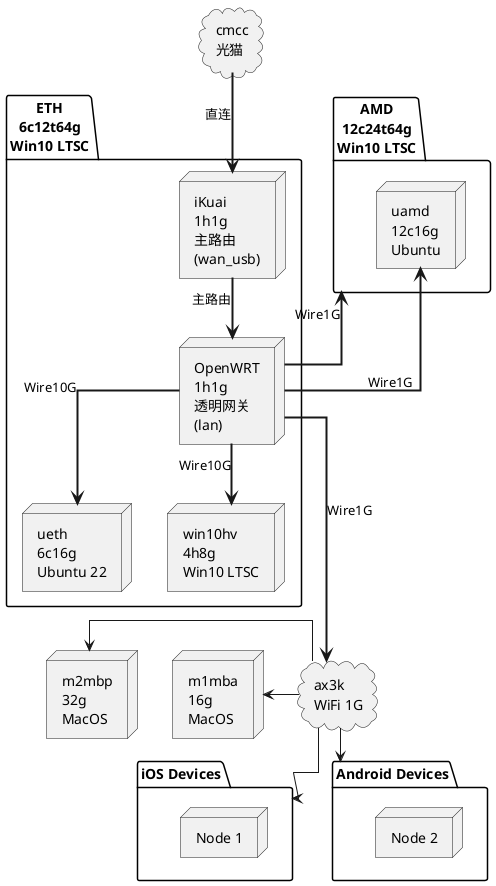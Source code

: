 @startuml
skinparam linetype ortho

' 定义物理机器为包
package "ETH\n6c12t64g\nWin10 LTSC" as ETH {
    node "iKuai\n1h1g\n主路由\n(wan_usb)" as iKuai
    node "OpenWRT\n1h1g\n透明网关\n(lan)" as OpenWRT
    node "ueth\n6c16g\nUbuntu 22" as ueth
    node "win10hv\n4h8g\nWin10 LTSC" as win10hv
}

package "AMD\n12c24t64g\nWin10 LTSC" as AMD {
    node "uamd\n12c16g\nUbuntu" as uamd
}

package  "iOS Devices" as ios {
    node "Node 1" as Node1
}

package "Android Devices"  as android {
    node "Node 2" as Node2
}

' 定义其他物理设备
node "m1mba\n16g\nMacOS" as m1mba
node "m2mbp\n32g\nMacOS" as m2mbp
cloud "ax3k\nWiFi 1G" as ax3k
cloud "cmcc\n光猫" as cmcc

' 定义网络连接
cmcc -down=> iKuai : "直连"
iKuai -down=> OpenWRT : "主路由"

OpenWRT -down=> ueth : "Wire10G"
OpenWRT -down=> win10hv : "Wire10G"
OpenWRT -up=> AMD : "Wire1G"
OpenWRT -up=> uamd : "Wire1G"
OpenWRT --down=> ax3k : "Wire1G"


ax3k -left-> m1mba : ""
ax3k -left-> m2mbp : ""
ax3k -down-> android : ""
ax3k -down-> ios : ""

@enduml
